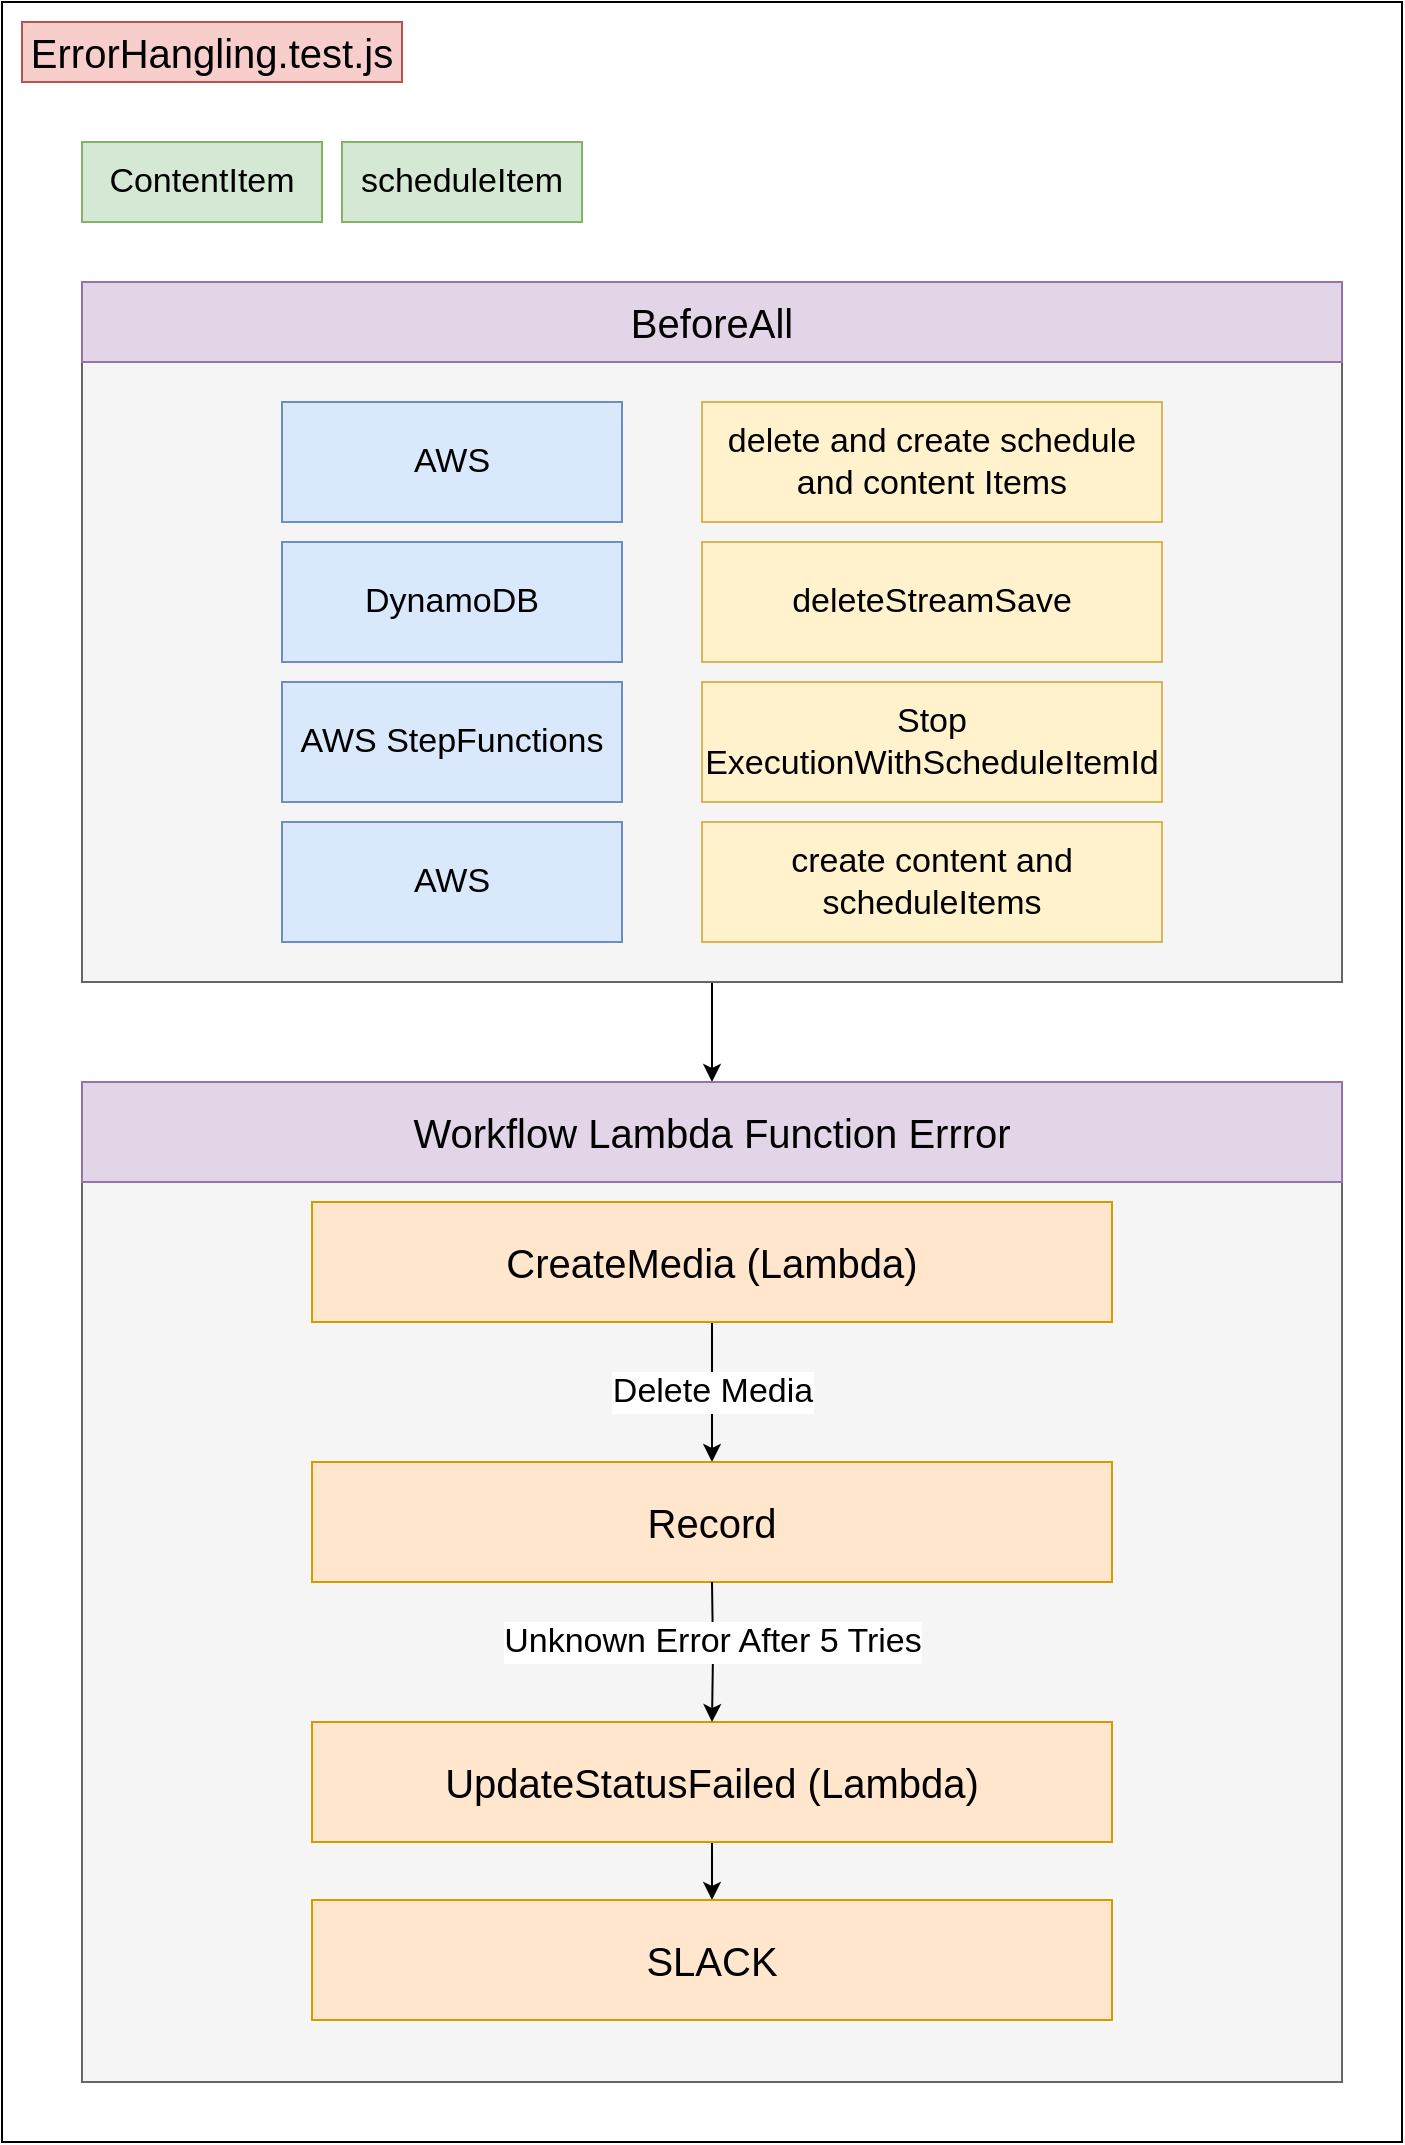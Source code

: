 <mxfile version="17.5.0" type="github">
  <diagram id="QgBXJNmuF9LUyoV8QWzJ" name="Page-1">
    <mxGraphModel dx="760" dy="1128" grid="1" gridSize="10" guides="1" tooltips="1" connect="1" arrows="1" fold="1" page="1" pageScale="1" pageWidth="827" pageHeight="1169" math="0" shadow="0">
      <root>
        <mxCell id="0" />
        <mxCell id="1" parent="0" />
        <mxCell id="U1BTU91VVIOKNPWe-Cvb-1" value="" style="rounded=0;whiteSpace=wrap;html=1;" parent="1" vertex="1">
          <mxGeometry x="90" y="160" width="700" height="1070" as="geometry" />
        </mxCell>
        <mxCell id="U1BTU91VVIOKNPWe-Cvb-4" value="" style="rounded=0;whiteSpace=wrap;html=1;fillColor=#f5f5f5;fontColor=#333333;strokeColor=#666666;" parent="1" vertex="1">
          <mxGeometry x="130" y="700" width="630" height="500" as="geometry" />
        </mxCell>
        <mxCell id="U1BTU91VVIOKNPWe-Cvb-21" style="edgeStyle=orthogonalEdgeStyle;rounded=0;orthogonalLoop=1;jettySize=auto;html=1;fontSize=17;" parent="1" source="U1BTU91VVIOKNPWe-Cvb-2" target="U1BTU91VVIOKNPWe-Cvb-18" edge="1">
          <mxGeometry relative="1" as="geometry" />
        </mxCell>
        <mxCell id="U1BTU91VVIOKNPWe-Cvb-2" value="" style="rounded=0;whiteSpace=wrap;html=1;fillColor=#f5f5f5;fontColor=#333333;strokeColor=#666666;" parent="1" vertex="1">
          <mxGeometry x="130" y="300" width="630" height="350" as="geometry" />
        </mxCell>
        <mxCell id="U1BTU91VVIOKNPWe-Cvb-46" style="edgeStyle=orthogonalEdgeStyle;rounded=0;orthogonalLoop=1;jettySize=auto;html=1;fontSize=17;" parent="1" source="U1BTU91VVIOKNPWe-Cvb-3" target="U1BTU91VVIOKNPWe-Cvb-25" edge="1">
          <mxGeometry relative="1" as="geometry">
            <Array as="points">
              <mxPoint x="445" y="840" />
              <mxPoint x="445" y="840" />
            </Array>
          </mxGeometry>
        </mxCell>
        <mxCell id="U1BTU91VVIOKNPWe-Cvb-3" value="&lt;font style=&quot;font-size: 20px&quot;&gt;CreateMedia (Lambda)&lt;/font&gt;" style="rounded=0;whiteSpace=wrap;html=1;fillColor=#ffe6cc;strokeColor=#d79b00;" parent="1" vertex="1">
          <mxGeometry x="245" y="760" width="400" height="60" as="geometry" />
        </mxCell>
        <mxCell id="U1BTU91VVIOKNPWe-Cvb-6" value="BeforeAll" style="rounded=0;whiteSpace=wrap;html=1;fontSize=20;fillColor=#e1d5e7;strokeColor=#9673a6;" parent="1" vertex="1">
          <mxGeometry x="130" y="300" width="630" height="40" as="geometry" />
        </mxCell>
        <mxCell id="U1BTU91VVIOKNPWe-Cvb-7" value="ContentItem" style="rounded=0;whiteSpace=wrap;html=1;fontSize=17;fillColor=#d5e8d4;strokeColor=#82b366;" parent="1" vertex="1">
          <mxGeometry x="130" y="230" width="120" height="40" as="geometry" />
        </mxCell>
        <mxCell id="U1BTU91VVIOKNPWe-Cvb-8" value="ErrorHangling.test.js" style="rounded=0;whiteSpace=wrap;html=1;fontSize=20;fillColor=#f8cecc;strokeColor=#b85450;" parent="1" vertex="1">
          <mxGeometry x="100" y="170" width="190" height="30" as="geometry" />
        </mxCell>
        <mxCell id="U1BTU91VVIOKNPWe-Cvb-9" value="scheduleItem" style="rounded=0;whiteSpace=wrap;html=1;fontSize=17;fillColor=#d5e8d4;strokeColor=#82b366;" parent="1" vertex="1">
          <mxGeometry x="260" y="230" width="120" height="40" as="geometry" />
        </mxCell>
        <mxCell id="U1BTU91VVIOKNPWe-Cvb-10" value="AWS" style="rounded=0;whiteSpace=wrap;html=1;fontSize=17;fillColor=#dae8fc;strokeColor=#6c8ebf;" parent="1" vertex="1">
          <mxGeometry x="230" y="360" width="170" height="60" as="geometry" />
        </mxCell>
        <mxCell id="U1BTU91VVIOKNPWe-Cvb-11" value="delete and create schedule and content Items" style="rounded=0;whiteSpace=wrap;html=1;fontSize=17;fillColor=#fff2cc;strokeColor=#d6b656;" parent="1" vertex="1">
          <mxGeometry x="440" y="360" width="230" height="60" as="geometry" />
        </mxCell>
        <mxCell id="U1BTU91VVIOKNPWe-Cvb-12" value="deleteStreamSave" style="rounded=0;whiteSpace=wrap;html=1;fontSize=17;fillColor=#fff2cc;strokeColor=#d6b656;" parent="1" vertex="1">
          <mxGeometry x="440" y="430" width="230" height="60" as="geometry" />
        </mxCell>
        <mxCell id="U1BTU91VVIOKNPWe-Cvb-13" value="DynamoDB" style="rounded=0;whiteSpace=wrap;html=1;fontSize=17;fillColor=#dae8fc;strokeColor=#6c8ebf;" parent="1" vertex="1">
          <mxGeometry x="230" y="430" width="170" height="60" as="geometry" />
        </mxCell>
        <mxCell id="U1BTU91VVIOKNPWe-Cvb-14" value="Stop ExecutionWithScheduleItemId" style="rounded=0;whiteSpace=wrap;html=1;fontSize=17;fillColor=#fff2cc;strokeColor=#d6b656;" parent="1" vertex="1">
          <mxGeometry x="440" y="500" width="230" height="60" as="geometry" />
        </mxCell>
        <mxCell id="U1BTU91VVIOKNPWe-Cvb-15" value="AWS StepFunctions" style="rounded=0;whiteSpace=wrap;html=1;fontSize=17;fillColor=#dae8fc;strokeColor=#6c8ebf;" parent="1" vertex="1">
          <mxGeometry x="230" y="500" width="170" height="60" as="geometry" />
        </mxCell>
        <mxCell id="U1BTU91VVIOKNPWe-Cvb-18" value="Workflow Lambda Function Errror" style="rounded=0;whiteSpace=wrap;html=1;fontSize=20;fillColor=#e1d5e7;strokeColor=#9673a6;" parent="1" vertex="1">
          <mxGeometry x="130" y="700" width="630" height="50" as="geometry" />
        </mxCell>
        <mxCell id="U1BTU91VVIOKNPWe-Cvb-19" value="AWS" style="rounded=0;whiteSpace=wrap;html=1;fontSize=17;fillColor=#dae8fc;strokeColor=#6c8ebf;" parent="1" vertex="1">
          <mxGeometry x="230" y="570" width="170" height="60" as="geometry" />
        </mxCell>
        <mxCell id="U1BTU91VVIOKNPWe-Cvb-20" value="create content and scheduleItems" style="rounded=0;whiteSpace=wrap;html=1;fontSize=17;fillColor=#fff2cc;strokeColor=#d6b656;" parent="1" vertex="1">
          <mxGeometry x="440" y="570" width="230" height="60" as="geometry" />
        </mxCell>
        <mxCell id="U1BTU91VVIOKNPWe-Cvb-25" value="&lt;font style=&quot;font-size: 20px&quot;&gt;Record&lt;/font&gt;" style="rounded=0;whiteSpace=wrap;html=1;fillColor=#ffe6cc;strokeColor=#d79b00;" parent="1" vertex="1">
          <mxGeometry x="245" y="890" width="400" height="60" as="geometry" />
        </mxCell>
        <mxCell id="JVXy2l63kP_Akhg4Yy5J-2" style="edgeStyle=orthogonalEdgeStyle;rounded=0;orthogonalLoop=1;jettySize=auto;html=1;" parent="1" source="U1BTU91VVIOKNPWe-Cvb-26" target="jJwKCf9-HXvBzf4PzPpK-2" edge="1">
          <mxGeometry relative="1" as="geometry" />
        </mxCell>
        <mxCell id="U1BTU91VVIOKNPWe-Cvb-26" value="&lt;font style=&quot;font-size: 20px&quot;&gt;UpdateStatusFailed (Lambda)&lt;/font&gt;" style="rounded=0;whiteSpace=wrap;html=1;fillColor=#ffe6cc;strokeColor=#d79b00;" parent="1" vertex="1">
          <mxGeometry x="245" y="1020" width="400" height="60" as="geometry" />
        </mxCell>
        <mxCell id="U1BTU91VVIOKNPWe-Cvb-79" style="edgeStyle=orthogonalEdgeStyle;rounded=0;orthogonalLoop=1;jettySize=auto;html=1;fontSize=17;" parent="1" target="U1BTU91VVIOKNPWe-Cvb-26" edge="1">
          <mxGeometry relative="1" as="geometry">
            <mxPoint x="445" y="950" as="sourcePoint" />
          </mxGeometry>
        </mxCell>
        <mxCell id="U1BTU91VVIOKNPWe-Cvb-82" value="Unknown Error After 5 Tries" style="edgeLabel;html=1;align=center;verticalAlign=middle;resizable=0;points=[];fontSize=17;" parent="U1BTU91VVIOKNPWe-Cvb-79" vertex="1" connectable="0">
          <mxGeometry x="0.379" relative="1" as="geometry">
            <mxPoint y="-18" as="offset" />
          </mxGeometry>
        </mxCell>
        <mxCell id="U1BTU91VVIOKNPWe-Cvb-83" value="Delete Media" style="edgeLabel;html=1;align=center;verticalAlign=middle;resizable=0;points=[];fontSize=17;" parent="1" vertex="1" connectable="0">
          <mxGeometry x="445" y="850" as="geometry">
            <mxPoint y="5" as="offset" />
          </mxGeometry>
        </mxCell>
        <mxCell id="jJwKCf9-HXvBzf4PzPpK-2" value="&lt;font style=&quot;font-size: 20px&quot;&gt;SLACK&lt;/font&gt;" style="rounded=0;whiteSpace=wrap;html=1;fillColor=#ffe6cc;strokeColor=#d79b00;" parent="1" vertex="1">
          <mxGeometry x="245" y="1109" width="400" height="60" as="geometry" />
        </mxCell>
      </root>
    </mxGraphModel>
  </diagram>
</mxfile>
